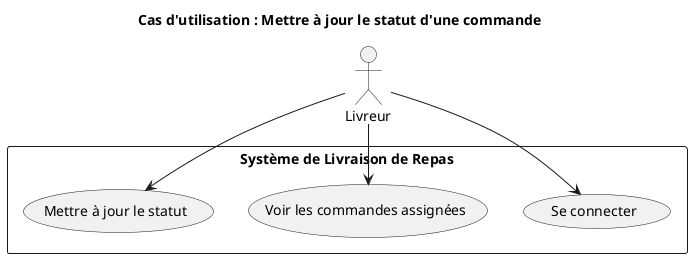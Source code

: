 
@startuml
title Cas d'utilisation : Mettre à jour le statut d'une commande

actor Livreur

rectangle "Système de Livraison de Repas" {
  usecase "Se connecter" as UC1
  usecase "Voir les commandes assignées" as UC2
  usecase "Mettre à jour le statut" as UC3
}

Livreur --> UC1
Livreur --> UC2
Livreur --> UC3

@enduml
